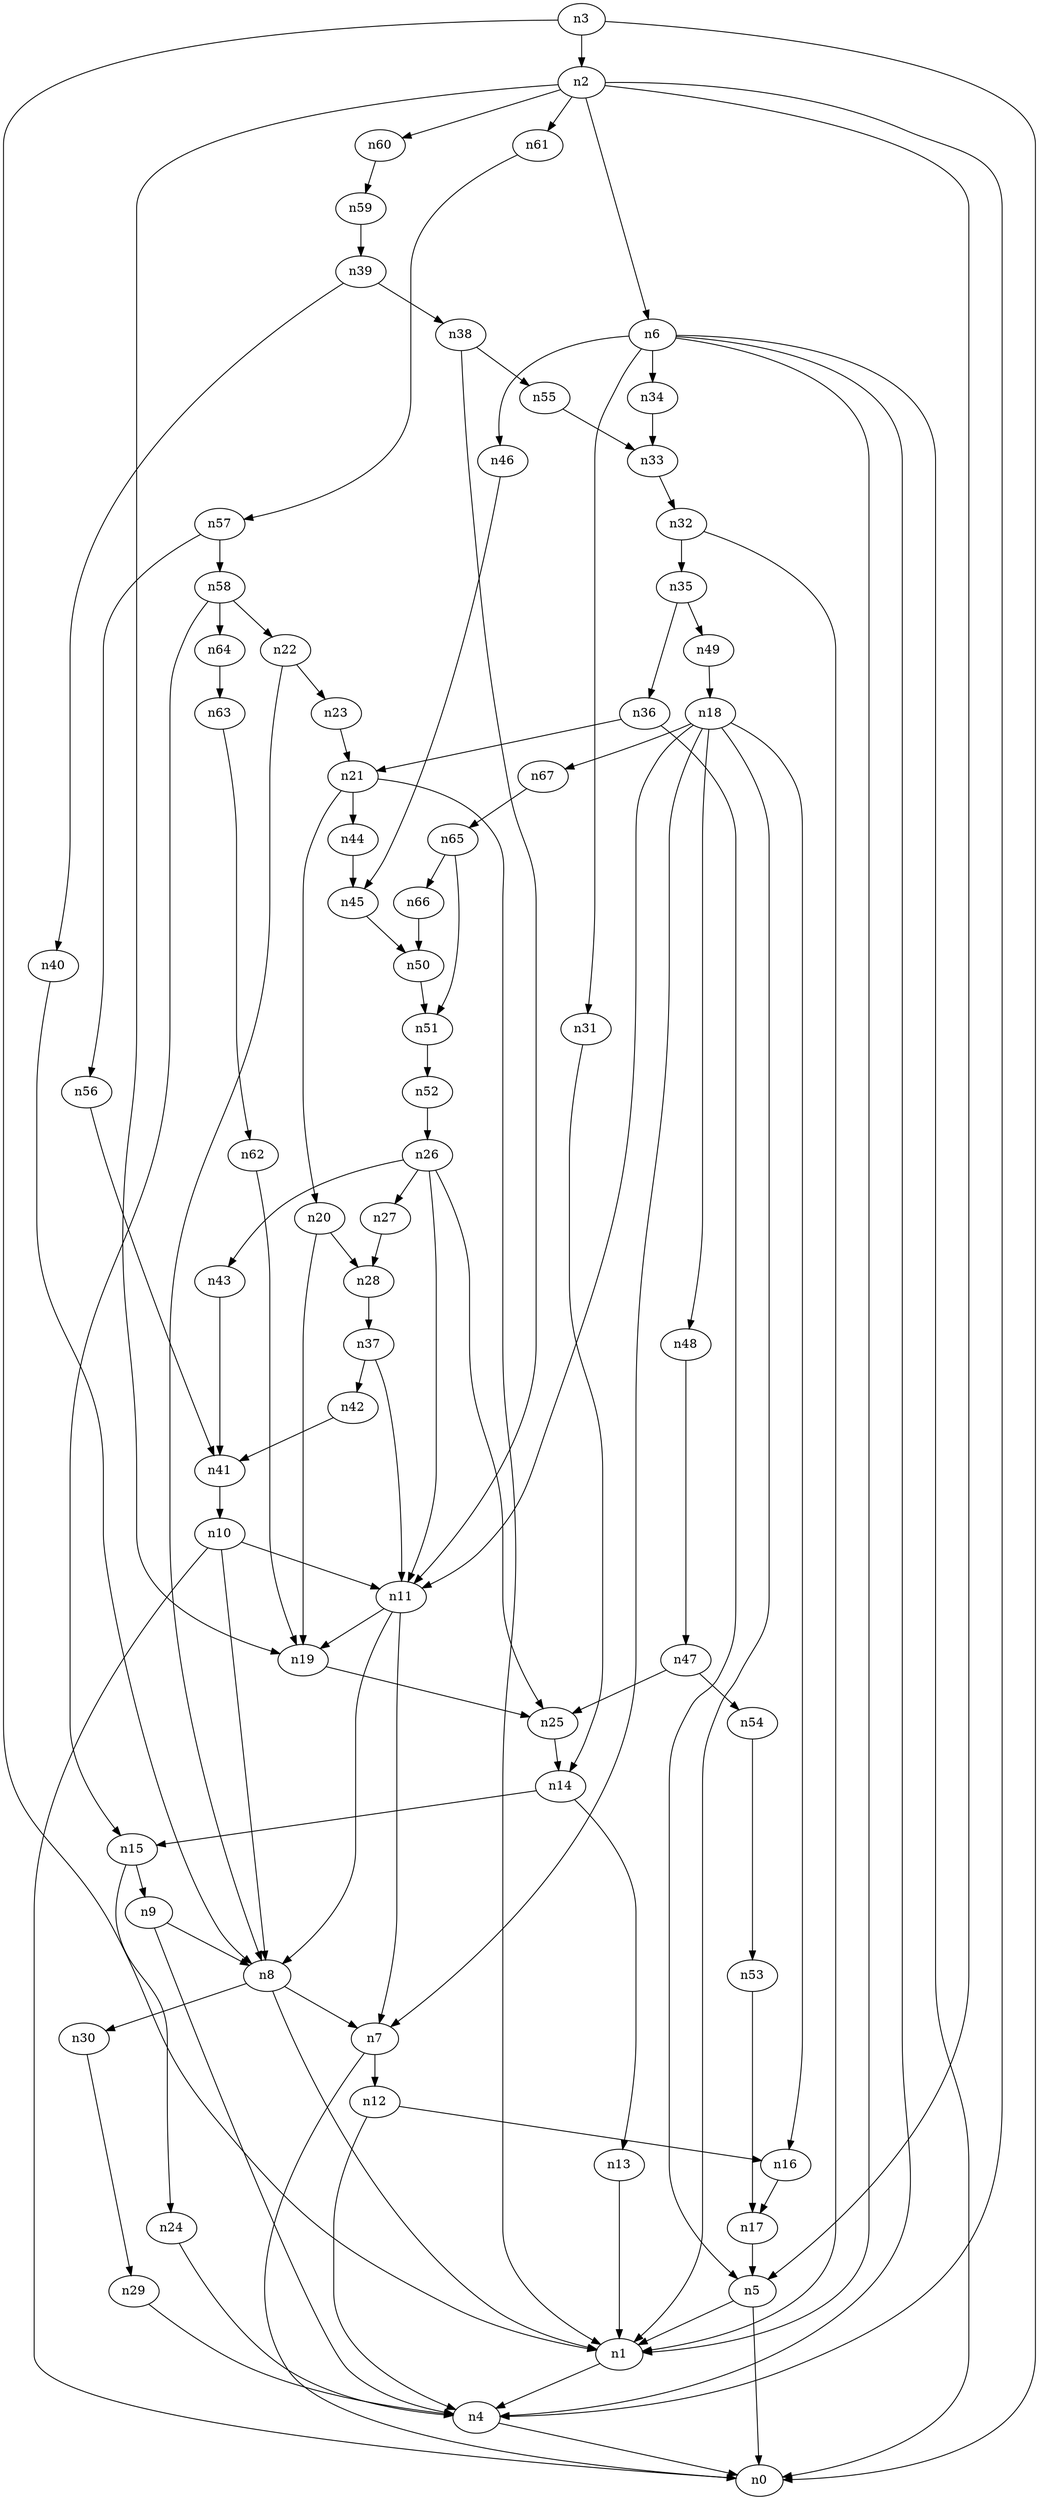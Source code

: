 digraph G {
	n1 -> n4	 [_graphml_id=e4];
	n2 -> n4	 [_graphml_id=e7];
	n2 -> n5	 [_graphml_id=e8];
	n2 -> n6	 [_graphml_id=e11];
	n2 -> n19	 [_graphml_id=e94];
	n2 -> n60	 [_graphml_id=e101];
	n2 -> n61	 [_graphml_id=e103];
	n3 -> n0	 [_graphml_id=e0];
	n3 -> n1	 [_graphml_id=e3];
	n3 -> n2	 [_graphml_id=e6];
	n4 -> n0	 [_graphml_id=e1];
	n5 -> n0	 [_graphml_id=e2];
	n5 -> n1	 [_graphml_id=e5];
	n6 -> n0	 [_graphml_id=e12];
	n6 -> n1	 [_graphml_id=e9];
	n6 -> n4	 [_graphml_id=e10];
	n6 -> n31	 [_graphml_id=e52];
	n6 -> n34	 [_graphml_id=e58];
	n6 -> n46	 [_graphml_id=e78];
	n7 -> n0	 [_graphml_id=e13];
	n7 -> n12	 [_graphml_id=e20];
	n8 -> n1	 [_graphml_id=e84];
	n8 -> n7	 [_graphml_id=e14];
	n8 -> n30	 [_graphml_id=e51];
	n9 -> n4	 [_graphml_id=e16];
	n9 -> n8	 [_graphml_id=e15];
	n10 -> n0	 [_graphml_id=e17];
	n10 -> n8	 [_graphml_id=e22];
	n10 -> n11	 [_graphml_id=e18];
	n11 -> n7	 [_graphml_id=e19];
	n11 -> n8	 [_graphml_id=e44];
	n11 -> n19	 [_graphml_id=e33];
	n12 -> n4	 [_graphml_id=e21];
	n12 -> n16	 [_graphml_id=e27];
	n13 -> n1	 [_graphml_id=e23];
	n14 -> n13	 [_graphml_id=e24];
	n14 -> n15	 [_graphml_id=e25];
	n15 -> n9	 [_graphml_id=e26];
	n15 -> n24	 [_graphml_id=e40];
	n16 -> n17	 [_graphml_id=e28];
	n17 -> n5	 [_graphml_id=e29];
	n18 -> n1	 [_graphml_id=e30];
	n18 -> n7	 [_graphml_id=e32];
	n18 -> n11	 [_graphml_id=e74];
	n18 -> n16	 [_graphml_id=e31];
	n18 -> n48	 [_graphml_id=e81];
	n18 -> n67	 [_graphml_id=e112];
	n19 -> n25	 [_graphml_id=e43];
	n20 -> n19	 [_graphml_id=e34];
	n20 -> n28	 [_graphml_id=e48];
	n21 -> n1	 [_graphml_id=e36];
	n21 -> n20	 [_graphml_id=e35];
	n21 -> n44	 [_graphml_id=e75];
	n22 -> n8	 [_graphml_id=e37];
	n22 -> n23	 [_graphml_id=e38];
	n23 -> n21	 [_graphml_id=e39];
	n24 -> n4	 [_graphml_id=e41];
	n25 -> n14	 [_graphml_id=e42];
	n26 -> n11	 [_graphml_id=e54];
	n26 -> n25	 [_graphml_id=e45];
	n26 -> n27	 [_graphml_id=e46];
	n26 -> n43	 [_graphml_id=e72];
	n27 -> n28	 [_graphml_id=e47];
	n28 -> n37	 [_graphml_id=e62];
	n29 -> n4	 [_graphml_id=e49];
	n30 -> n29	 [_graphml_id=e50];
	n31 -> n14	 [_graphml_id=e53];
	n32 -> n1	 [_graphml_id=e55];
	n32 -> n35	 [_graphml_id=e59];
	n33 -> n32	 [_graphml_id=e56];
	n34 -> n33	 [_graphml_id=e57];
	n35 -> n36	 [_graphml_id=e60];
	n35 -> n49	 [_graphml_id=e83];
	n36 -> n5	 [_graphml_id=e61];
	n36 -> n21	 [_graphml_id=e64];
	n37 -> n11	 [_graphml_id=e63];
	n37 -> n42	 [_graphml_id=e71];
	n38 -> n11	 [_graphml_id=e65];
	n38 -> n55	 [_graphml_id=e93];
	n39 -> n38	 [_graphml_id=e66];
	n39 -> n40	 [_graphml_id=e67];
	n40 -> n8	 [_graphml_id=e68];
	n41 -> n10	 [_graphml_id=e69];
	n42 -> n41	 [_graphml_id=e70];
	n43 -> n41	 [_graphml_id=e73];
	n44 -> n45	 [_graphml_id=e76];
	n45 -> n50	 [_graphml_id=e85];
	n46 -> n45	 [_graphml_id=e77];
	n47 -> n25	 [_graphml_id=e79];
	n47 -> n54	 [_graphml_id=e91];
	n48 -> n47	 [_graphml_id=e80];
	n49 -> n18	 [_graphml_id=e82];
	n50 -> n51	 [_graphml_id=e86];
	n51 -> n52	 [_graphml_id=e87];
	n52 -> n26	 [_graphml_id=e88];
	n53 -> n17	 [_graphml_id=e89];
	n54 -> n53	 [_graphml_id=e90];
	n55 -> n33	 [_graphml_id=e92];
	n56 -> n41	 [_graphml_id=e95];
	n57 -> n56	 [_graphml_id=e96];
	n57 -> n58	 [_graphml_id=e97];
	n58 -> n15	 [_graphml_id=e104];
	n58 -> n22	 [_graphml_id=e98];
	n58 -> n64	 [_graphml_id=e108];
	n59 -> n39	 [_graphml_id=e99];
	n60 -> n59	 [_graphml_id=e100];
	n61 -> n57	 [_graphml_id=e102];
	n62 -> n19	 [_graphml_id=e105];
	n63 -> n62	 [_graphml_id=e106];
	n64 -> n63	 [_graphml_id=e107];
	n65 -> n51	 [_graphml_id=e109];
	n65 -> n66	 [_graphml_id=e110];
	n66 -> n50	 [_graphml_id=e111];
	n67 -> n65	 [_graphml_id=e113];
}
